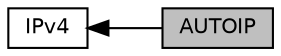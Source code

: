 digraph "AUTOIP"
{
  edge [fontname="Helvetica",fontsize="10",labelfontname="Helvetica",labelfontsize="10"];
  node [fontname="Helvetica",fontsize="10",shape=box];
  rankdir=LR;
  Node2 [label="IPv4",height=0.2,width=0.4,color="black", fillcolor="white", style="filled",URL="$group__ip4.html",tooltip=" "];
  Node1 [label="AUTOIP",height=0.2,width=0.4,color="black", fillcolor="grey75", style="filled", fontcolor="black",tooltip=" "];
  Node2->Node1 [shape=plaintext, dir="back", style="solid"];
}
